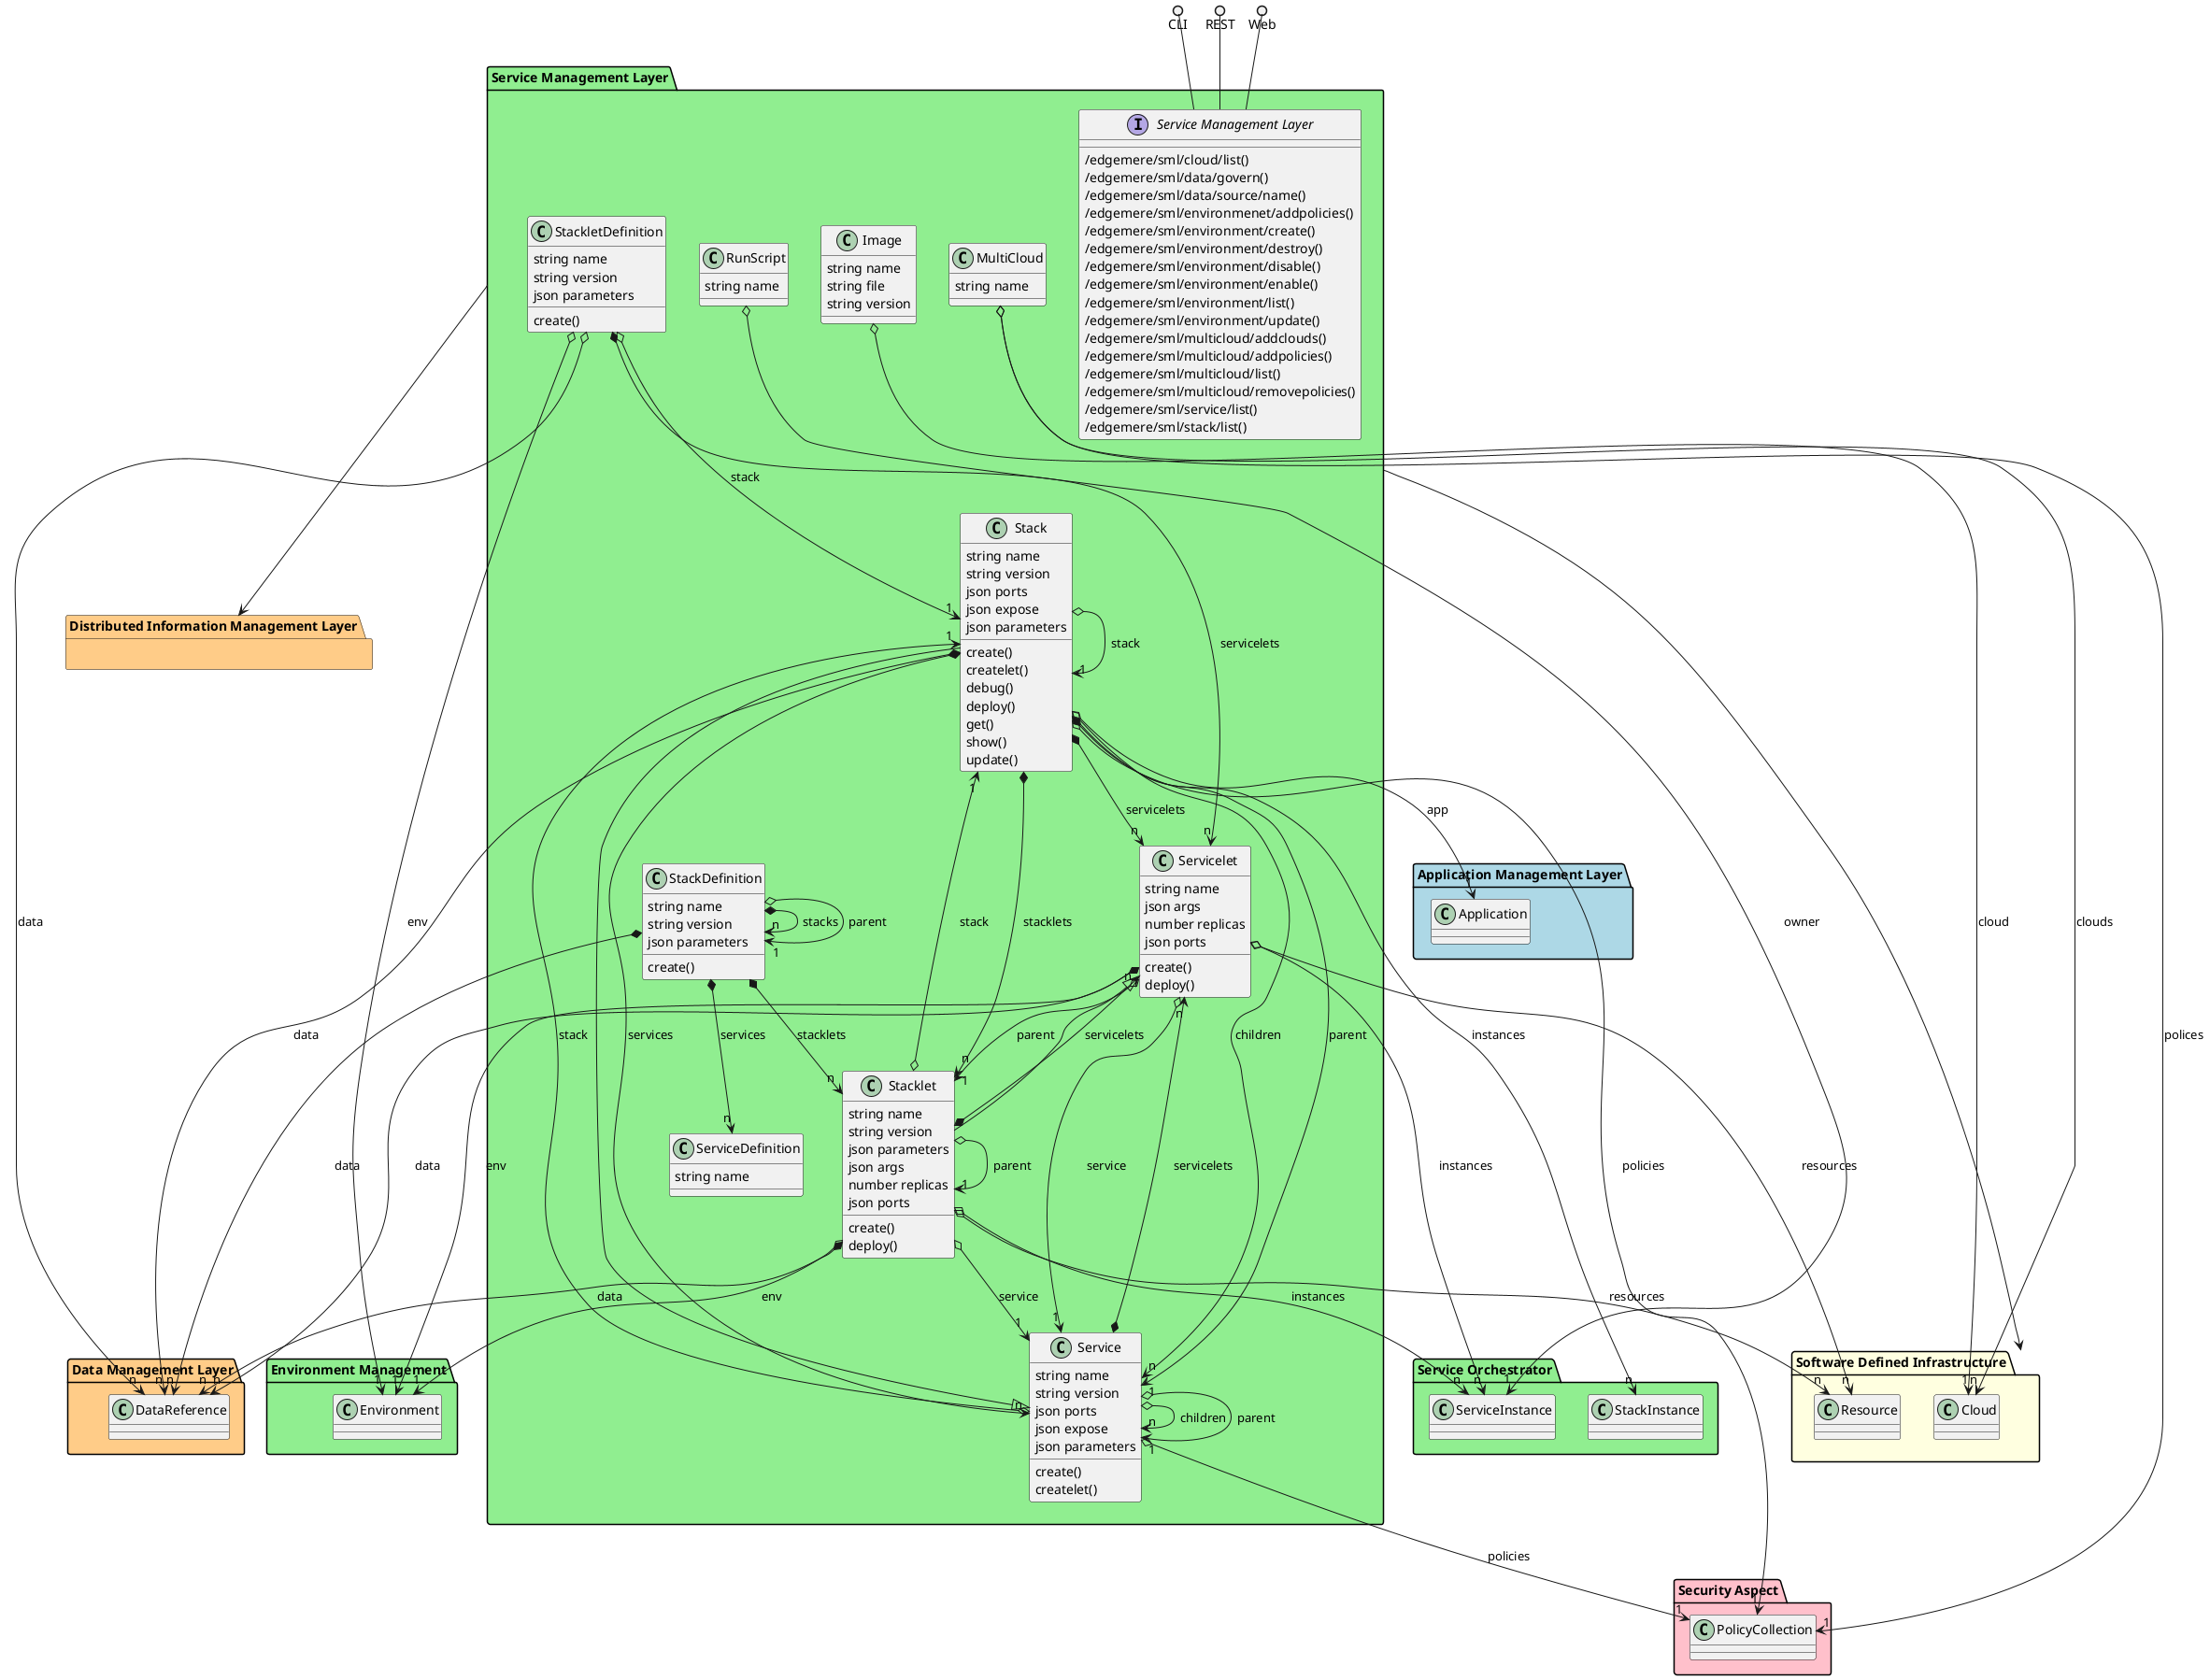 @startuml


package "Software Defined Infrastructure" #lightyellow {
    
        class Cloud {
        }
    
        class Resource {
        }
    }

package "Distributed Information Management Layer" #ffcc88 {
    }

package "Security Aspect" #pink {
    
        class PolicyCollection {
        }
    }

package "Service Orchestrator" #lightgreen {
    
        class ServiceInstance {
        }
    
        class StackInstance {
        }
    }

package "Service Management Layer" #lightgreen {
    
        class Stack {
        }
    
        class Servicelet {
        }
    
        class Service {
        }
    
        class Stacklet {
        }
    
        class StackDefinition {
        }
    
        class ServiceDefinition {
        }
    }

package "Environment Management" #lightgreen {
    
        class Environment {
        }
    }

package "Data Management Layer" #ffcc88 {
    
        class DataReference {
        }
    }

package "Application Management Layer" #lightblue {
    
        class Application {
        }
    }


package "Service Management Layer" #lightgreen {

    interface "Service Management Layer" as i {
            /edgemere/sml/cloud/list()
            /edgemere/sml/data/govern()
            /edgemere/sml/data/source/name()
            /edgemere/sml/environmenet/addpolicies()
            /edgemere/sml/environment/create()
            /edgemere/sml/environment/destroy()
            /edgemere/sml/environment/disable()
            /edgemere/sml/environment/enable()
            /edgemere/sml/environment/list()
            /edgemere/sml/environment/update()
            /edgemere/sml/multicloud/addclouds()
            /edgemere/sml/multicloud/addpolicies()
            /edgemere/sml/multicloud/list()
            /edgemere/sml/multicloud/removepolicies()
            /edgemere/sml/service/list()
            /edgemere/sml/stack/list()
    
    }
}

CLI ()-- i
REST ()-- i
Web ()-- i

package "Service Management Layer" #lightgreen {
        class "Image" {
                 string name
                 string file
                 string version
                    }
                Image o--> "1" Cloud : cloud
            
    
    class "MultiCloud" {
                 string name
                    }
                MultiCloud o--> "n" Cloud : clouds
                        MultiCloud o--> "1" PolicyCollection : polices
            
    
    class "RunScript" {
                 string name
                    }
                RunScript o--> "1" ServiceInstance : owner
            
    
    class "Service" {
                 string name
                 string version
                 json ports
                 json expose
                 json parameters
                             create()
                     createlet()
            }
                Service o--> "1" Stack : stack
                        Service *--> "n" Servicelet : servicelets
                        Service o--> "n" Service : children
                        Service o--> "1" Service : parent
                        Service o--> "1" PolicyCollection : policies
            
    
    class "ServiceDefinition" {
                 string name
                    }
    
    
    class "Servicelet" {
                 string name
                 json args
                 number replicas
                 json ports
                             create()
                     deploy()
            }
                Servicelet o--> "n" Resource : resources
                        Servicelet o--> "1" Stacklet : parent
                        Servicelet o--> "n" ServiceInstance : instances
                        Servicelet o--> "1" Service : service
                        Servicelet o--> "1" Environment : env
                        Servicelet *--> "n" DataReference : data
            
    
    class "Stack" {
                 string name
                 string version
                 json ports
                 json expose
                 json parameters
                             create()
                     createlet()
                     debug()
                     deploy()
                     get()
                     show()
                     update()
            }
                Stack o--> "1" PolicyCollection : policies
                        Stack *--> "n" Stacklet : stacklets
                        Stack *--> "n" Service : services
                        Stack *--> "n" StackInstance : instances
                        Stack o--> "1" Application : app
                        Stack *--> "n" DataReference : data
                        Stack o--> "1" Stack : stack
                        Stack *--> "n" Servicelet : servicelets
                        Stack o--> "n" Service : children
                        Stack o--> "1" Service : parent
            
    
        Service <|-- Stack
    
    class "StackDefinition" {
                 string name
                 string version
                 json parameters
                             create()
            }
                StackDefinition *--> "n" Stacklet : stacklets
                        StackDefinition *--> "n" StackDefinition : stacks
                        StackDefinition o--> "1" StackDefinition : parent
                        StackDefinition *--> "n" ServiceDefinition : services
                        StackDefinition *--> "n" DataReference : data
            
    
    class "Stacklet" {
                 string name
                 string version
                 json parameters
                 json args
                 number replicas
                 json ports
                             create()
                     deploy()
            }
                Stacklet o--> "1" Stack : stack
                        Stacklet *--> "n" Servicelet : servicelets
                        Stacklet o--> "n" Resource : resources
                        Stacklet o--> "1" Stacklet : parent
                        Stacklet o--> "n" ServiceInstance : instances
                        Stacklet o--> "1" Service : service
                        Stacklet o--> "1" Environment : env
                        Stacklet *--> "n" DataReference : data
            
    
        Servicelet <|-- Stacklet
    
    class "StackletDefinition" {
                 string name
                 string version
                 json parameters
                             create()
            }
                StackletDefinition o--> "1" Stack : stack
                        StackletDefinition o--> "1" Environment : env
                        StackletDefinition *--> "n" Servicelet : servicelets
                        StackletDefinition o--> "n" DataReference : data
            
    

}


    "Service Management Layer" --> "Software Defined Infrastructure"

    "Service Management Layer" --> "Distributed Information Management Layer"


@enduml
